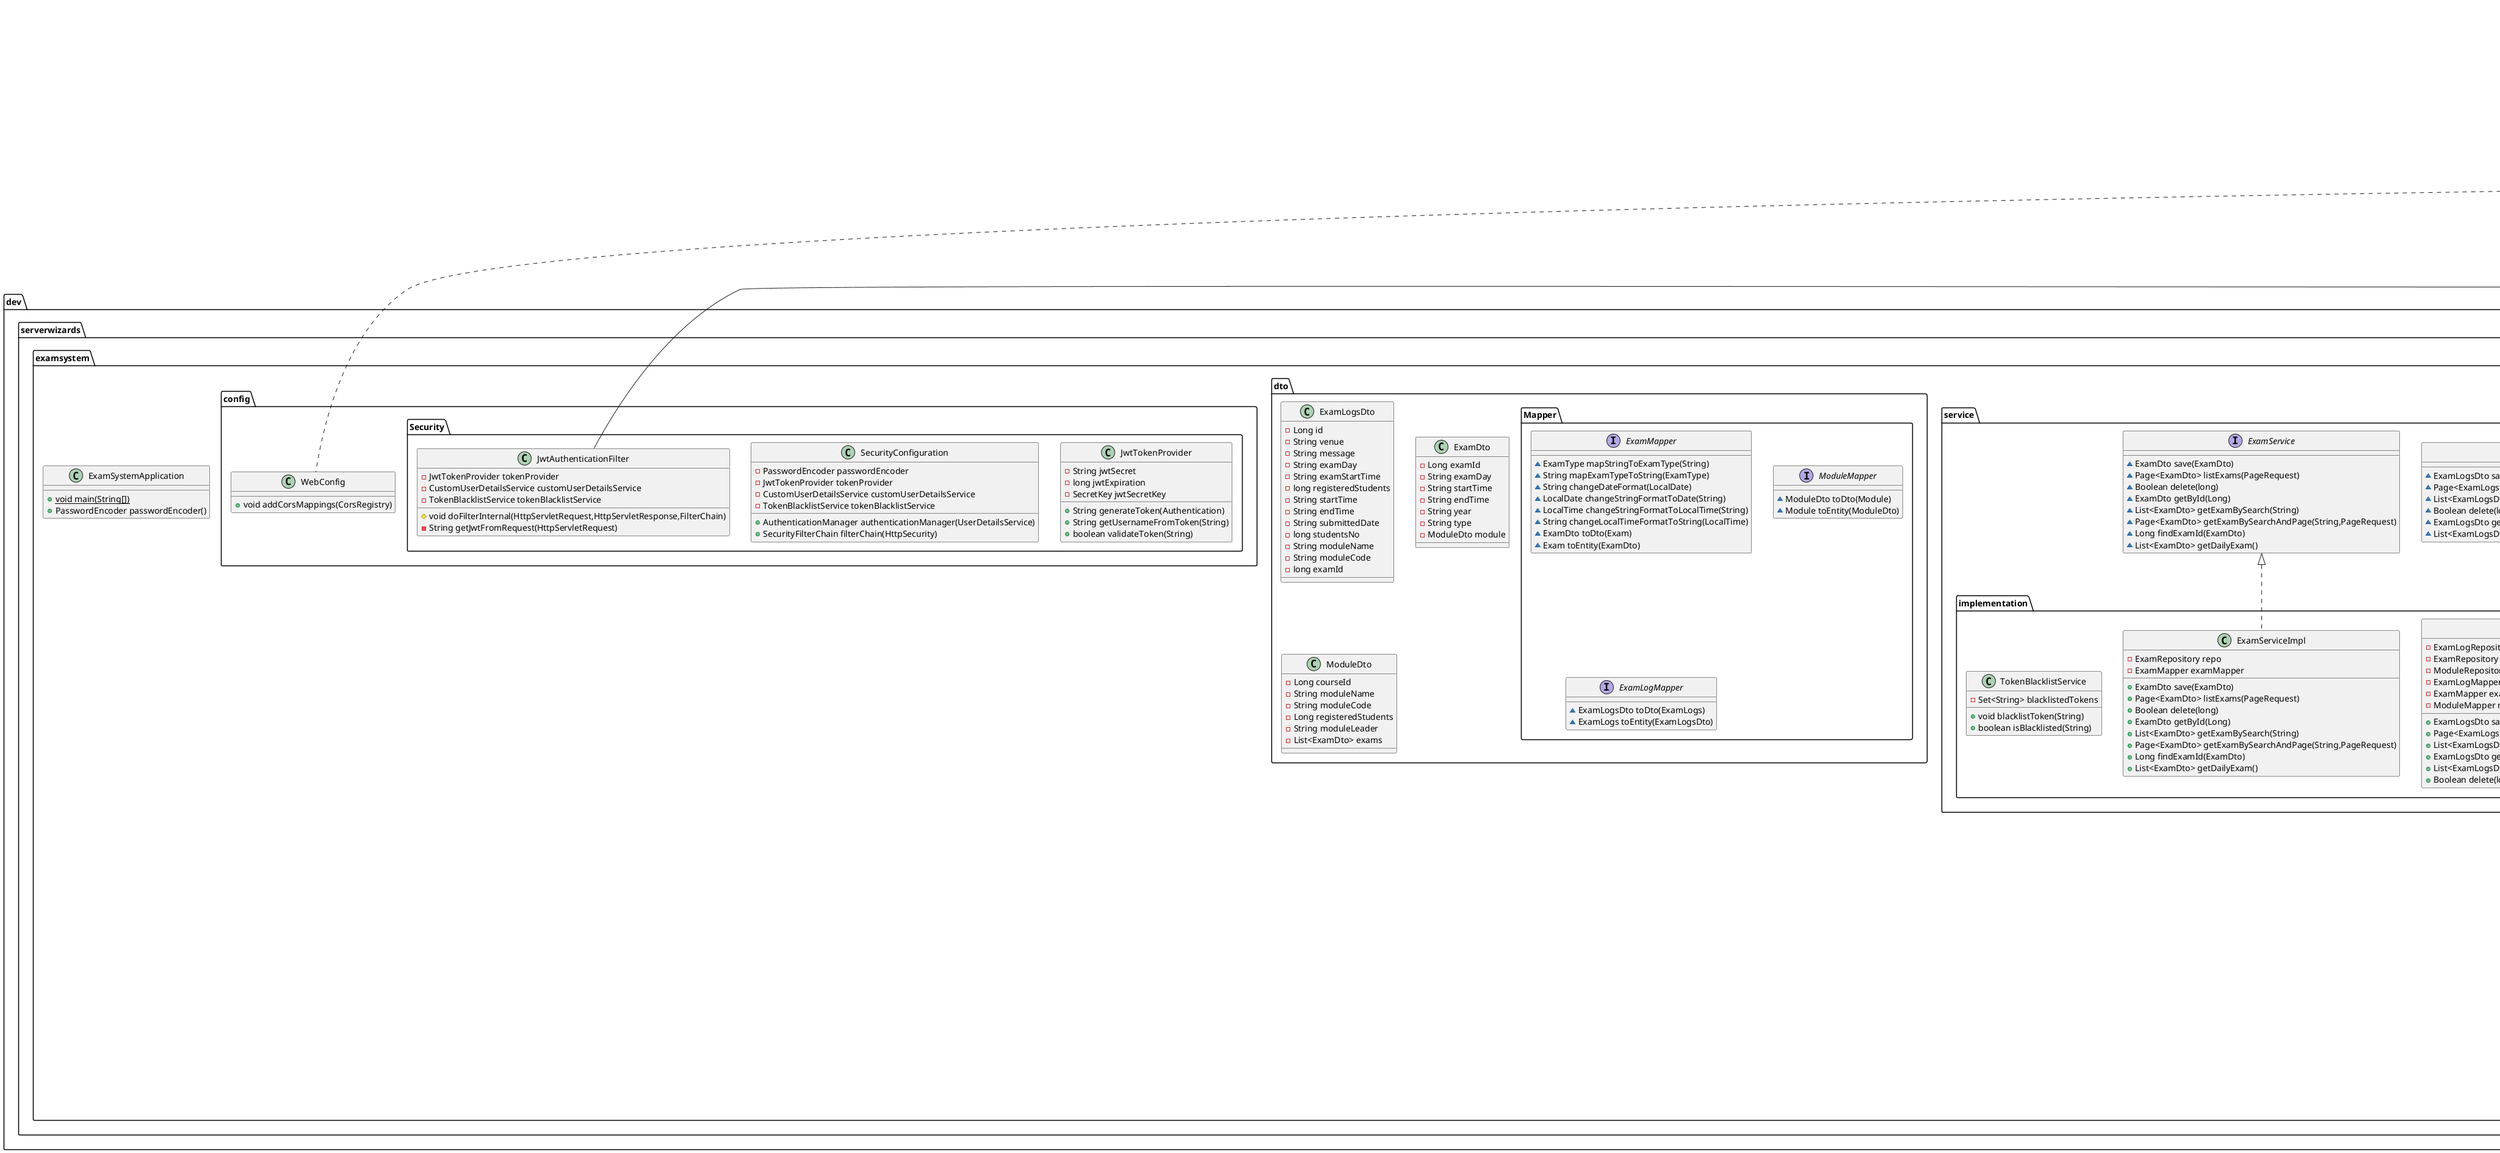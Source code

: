 @startuml
class dev.serverwizards.examsystem.model.Module {
- Long courseId
- String moduleCode
- String moduleName
- String moduleLeader
- int registeredStudents
- List<Exam> exams
}
class dev.serverwizards.examsystem.model.LoginResponse {
- String token
- String username
}
interface dev.serverwizards.examsystem.repository.ModuleRepository {
~ Long findByModuleCode(String)
~ Module findByModuleCodeAndModuleName(String,String)
~ boolean existsByModuleCodeAndModuleName(String,String)
}
interface dev.serverwizards.examsystem.repository.ExamRepository {
~ Long getOneIdByExam(ExamType,String,LocalDate)
~ List<Exam> findByCourseFieldsContainingIgnoreCase(String)
~ Optional<Exam> findByTypeAndYearAndExamDay(ExamType,String,LocalDate)
~ Page<Exam> findByCourseFieldsContainingIgnoreCase(String,PageRequest)
~ Optional<Exam> findByExamDayAndModule_courseId(LocalDate,long)
~ List<Exam> findByExamDay(LocalDate)
}
class dev.serverwizards.examsystem.dto.ExamLogsDto {
- Long id
- String venue
- String message
- String examDay
- String examStartTime
- long registeredStudents
- String startTime
- String endTime
- String submittedDate
- long studentsNo
- String moduleName
- String moduleCode
- long examId
}
enum dev.serverwizards.examsystem.model.types.ExamType {
+  RESIT
+  NORMAL
- String type
+ String getType()
}
interface dev.serverwizards.examsystem.service.ModuleService {
~ ModuleDto save(ModuleDto)
~ List<ModuleDto> findAllCourses()
~ Boolean delete(long)
~ ModuleDto findById(long)
~ Long findByModuleCode(String)
}
class dev.serverwizards.examsystem.controller.UserController {
- CustomUserDetailsService customUserDetailsService
- TokenBlacklistService tokenBlacklistService
+ ResponseEntity<User> signUp(User)
+ ResponseEntity<?> logout(HttpServletRequest,HttpServletResponse)
}
class dev.serverwizards.examsystem.controller.ExamLogController {
- ExamLogServiceImpl service
+ Page<ExamLogsDto> examLogsByPages(Optional<Integer>,Optional<String>,Optional<Long>,Long)
+ List<ExamLogsDto> examLogs(Optional<String>,Long)
+ ExamLogsDto addExamLog(ExamLogsDto)
+ ExamLogsDto findExamLogById(long)
+ Boolean deleteExamLog(long)
}
class dev.serverwizards.examsystem.config.WebConfig {
+ void addCorsMappings(CorsRegistry)
}
class dev.serverwizards.examsystem.config.Security.JwtTokenProvider {
- String jwtSecret
- long jwtExpiration
- SecretKey jwtSecretKey
+ String generateToken(Authentication)
+ String getUsernameFromToken(String)
+ boolean validateToken(String)
}
class dev.serverwizards.examsystem.model.LoginRequest {
- String username
- String password
}
interface dev.serverwizards.examsystem.repository.UserRepository {
~ Optional<User> findByUsername(String)
~ boolean existsByUsernameOrEmail(String,String)
}
interface dev.serverwizards.examsystem.service.ExamLogService {
~ ExamLogsDto save(ExamLogsDto)
~ Page<ExamLogsDto> listExamLogsByExamIdInPages(PageRequest,long)
~ List<ExamLogsDto> listExamLogsByExamId(Sort,Long)
~ Boolean delete(long)
~ ExamLogsDto getById(long)
~ List<ExamLogsDto> findALL()
}
class dev.serverwizards.examsystem.dto.ExamDto {
- Long examId
- String examDay
- String startTime
- String endTime
- String year
- String type
- ModuleDto module
}
class dev.serverwizards.examsystem.service.implementation.ModuleServiceImpl {
- ModuleRepository repo
- ModuleMapper mapper
+ ModuleDto save(ModuleDto)
+ List<ModuleDto> findAllCourses()
+ Boolean delete(long)
+ ModuleDto findById(long)
+ Long findByModuleCode(String)
}
interface dev.serverwizards.examsystem.dto.Mapper.ExamMapper {
~ ExamType mapStringToExamType(String)
~ String mapExamTypeToString(ExamType)
~ String changeDateFormat(LocalDate)
~ LocalDate changeStringFormatToDate(String)
~ LocalTime changeStringFormatToLocalTime(String)
~ String changeLocalTimeFormatToString(LocalTime)
~ ExamDto toDto(Exam)
~ Exam toEntity(ExamDto)
}
interface dev.serverwizards.examsystem.repository.ExamLogRepository {
~ Page<ExamLogs> findByExam_id(PageRequest,long)
~ List<ExamLogs> findAllByExamId(Sort,Long)
}
class dev.serverwizards.examsystem.service.implementation.ExamLogServiceImpl {
- ExamLogRepository logRepo
- ExamRepository examRepo
- ModuleRepository moduleRepo
- ExamLogMapper examLogMapper
- ExamMapper examMapper
- ModuleMapper moduleMapper
+ ExamLogsDto save(ExamLogsDto)
+ Page<ExamLogsDto> listExamLogsByExamIdInPages(PageRequest,long)
+ List<ExamLogsDto> listExamLogsByExamId(Sort,Long)
+ ExamLogsDto getById(long)
+ List<ExamLogsDto> findALL()
+ Boolean delete(long)
}
interface dev.serverwizards.examsystem.dto.Mapper.ModuleMapper {
~ ModuleDto toDto(Module)
~ Module toEntity(ModuleDto)
}
class dev.serverwizards.examsystem.controller.TokenController {
- AuthenticationManager authenticationManager
- JwtTokenProvider jwtTokenProvider
- UserDetailsService userDetailsService
+ ResponseEntity<?> authenticate(LoginRequest)
}
class dev.serverwizards.examsystem.model.User {
- Long id
- String username
- String password
- UserRole role
- String email
}
class dev.serverwizards.examsystem.dto.ModuleDto {
- Long courseId
- String moduleName
- String moduleCode
- Long registeredStudents
- String moduleLeader
- List<ExamDto> exams
}
interface dev.serverwizards.examsystem.service.ExamService {
~ ExamDto save(ExamDto)
~ Page<ExamDto> listExams(PageRequest)
~ Boolean delete(long)
~ ExamDto getById(Long)
~ List<ExamDto> getExamBySearch(String)
~ Page<ExamDto> getExamBySearchAndPage(String,PageRequest)
~ Long findExamId(ExamDto)
~ List<ExamDto> getDailyExam()
}
class dev.serverwizards.examsystem.model.Exam {
- Long id
- LocalDate examDay
- LocalTime startTime
- LocalTime endTime
- String year
- ExamType type
- Module module
- List<ExamLogs> examLogs
}
class dev.serverwizards.examsystem.model.ExamLogs {
- Long id
- String venue
- String message
- LocalTime startTime
- LocalTime endTime
- LocalDate submittedDate
- Long studentsNo
- Exam exam
}
class dev.serverwizards.examsystem.service.implementation.CustomUserDetailsService {
- UserRepository userRepository
- PasswordEncoder bCryptPasswordEncoder
+ UserDetails loadUserByUsername(String)
+ boolean existsByUsernameOrEmail(String,String)
+ User save(User)
}
class dev.serverwizards.examsystem.ExamSystemApplication {
+ {static} void main(String[])
+ PasswordEncoder passwordEncoder()
}
enum dev.serverwizards.examsystem.model.types.UserRole {
+  ADMIN
+  AUTH_USER
+  GUEST
}
class dev.serverwizards.examsystem.controller.HomeController {
+ ResponseEntity<String> homeGreeting()
}
class dev.serverwizards.examsystem.controller.ModuleController {
- ModuleRepository repository
+ List<Module> exams()
+ Module addModule(Module)
+ Exam deleteExam(long)
}
interface dev.serverwizards.examsystem.dto.Mapper.ExamLogMapper {
~ ExamLogsDto toDto(ExamLogs)
~ ExamLogs toEntity(ExamLogsDto)
}
class dev.serverwizards.examsystem.controller.ExamController {
- ExamServiceImpl service
+ Page<ExamDto> exam(Optional<Integer>,Optional<String>,Optional<String>,Optional<Long>)
+ ExamDto addExam(ExamDto)
+ List<ExamDto> getDailyExam()
+ Page<ExamDto> searchExams(Optional<Integer>,Optional<String>,Optional<String>,Optional<Long>,String)
+ ExamDto findExamById(Long)
+ Boolean deleteExam(long)
}
class dev.serverwizards.examsystem.config.Security.SecurityConfiguration {
- PasswordEncoder passwordEncoder
- JwtTokenProvider tokenProvider
- CustomUserDetailsService customUserDetailsService
- TokenBlacklistService tokenBlacklistService
+ AuthenticationManager authenticationManager(UserDetailsService)
+ SecurityFilterChain filterChain(HttpSecurity)
}
class dev.serverwizards.examsystem.service.implementation.ExamServiceImpl {
- ExamRepository repo
- ExamMapper examMapper
+ ExamDto save(ExamDto)
+ Page<ExamDto> listExams(PageRequest)
+ Boolean delete(long)
+ ExamDto getById(Long)
+ List<ExamDto> getExamBySearch(String)
+ Page<ExamDto> getExamBySearchAndPage(String,PageRequest)
+ Long findExamId(ExamDto)
+ List<ExamDto> getDailyExam()
}
class dev.serverwizards.examsystem.config.Security.JwtAuthenticationFilter {
- JwtTokenProvider tokenProvider
- CustomUserDetailsService customUserDetailsService
- TokenBlacklistService tokenBlacklistService
# void doFilterInternal(HttpServletRequest,HttpServletResponse,FilterChain)
- String getJwtFromRequest(HttpServletRequest)
}
class dev.serverwizards.examsystem.service.implementation.TokenBlacklistService {
- Set<String> blacklistedTokens
+ void blacklistToken(String)
+ boolean isBlacklisted(String)
}


org.springframework.data.jpa.repository.JpaRepository <|-- dev.serverwizards.examsystem.repository.ModuleRepository
org.springframework.data.jpa.repository.JpaRepository <|-- dev.serverwizards.examsystem.repository.ExamRepository
org.springframework.web.servlet.config.annotation.WebMvcConfigurer <|.. dev.serverwizards.examsystem.config.WebConfig
org.springframework.data.jpa.repository.JpaRepository <|-- dev.serverwizards.examsystem.repository.UserRepository
dev.serverwizards.examsystem.service.ModuleService <|.. dev.serverwizards.examsystem.service.implementation.ModuleServiceImpl
org.springframework.data.jpa.repository.JpaRepository <|-- dev.serverwizards.examsystem.repository.ExamLogRepository
dev.serverwizards.examsystem.service.ExamLogService <|.. dev.serverwizards.examsystem.service.implementation.ExamLogServiceImpl
org.springframework.security.core.userdetails.UserDetailsService <|.. dev.serverwizards.examsystem.service.implementation.CustomUserDetailsService
dev.serverwizards.examsystem.service.ExamService <|.. dev.serverwizards.examsystem.service.implementation.ExamServiceImpl
org.springframework.web.filter.OncePerRequestFilter <|-- dev.serverwizards.examsystem.config.Security.JwtAuthenticationFilter
@enduml